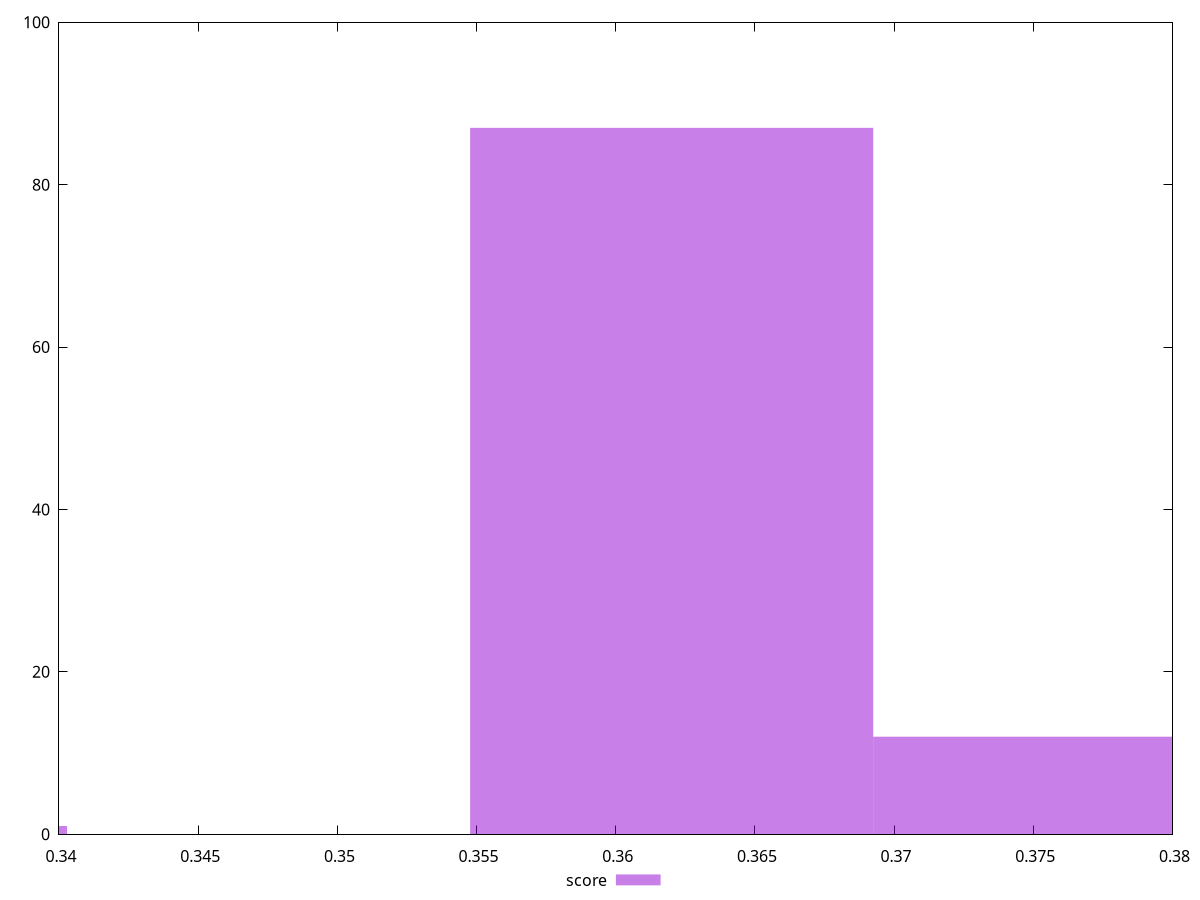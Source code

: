 reset

$score <<EOF
0.36200888483186916 87
0.3764892402251439 12
0.3330481740453196 1
EOF

set key outside below
set boxwidth 0.014480355393274765
set xrange [0.34:0.38]
set yrange [0:100]
set trange [0:100]
set style fill transparent solid 0.5 noborder
set terminal svg size 640, 490 enhanced background rgb 'white'
set output "reports/report_00033_2021-03-01T14-23-16.841Z/unused-javascript/samples/astro-inner/score/histogram.svg"

plot $score title "score" with boxes

reset
